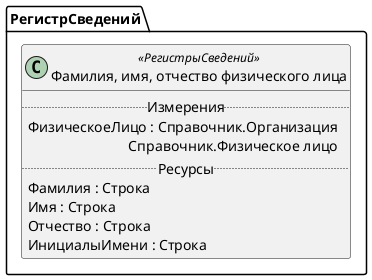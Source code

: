 ﻿@startuml ФИОФизическихЛиц
'!include templates.wsd
'..\include templates.wsd
class РегистрСведений.ФИОФизическихЛиц as "Фамилия, имя, отчество физического лица" <<РегистрыСведений>>
{
..Измерения..
ФизическоеЛицо : Справочник.Организация\rСправочник.Физическое лицо
..Ресурсы..
Фамилия : Строка
Имя : Строка
Отчество : Строка
ИнициалыИмени : Строка
}
@enduml
